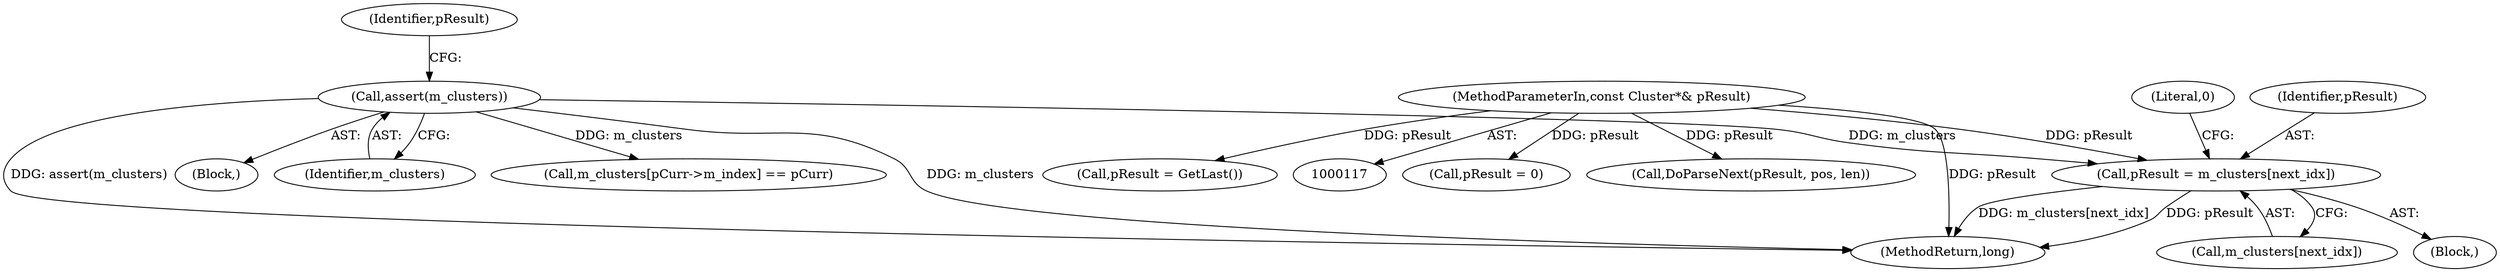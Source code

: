 digraph "0_Android_cc274e2abe8b2a6698a5c47d8aa4bb45f1f9538d_55@array" {
"1000161" [label="(Call,pResult = m_clusters[next_idx])"];
"1000128" [label="(Call,assert(m_clusters))"];
"1000119" [label="(MethodParameterIn,const Cluster*& pResult)"];
"1000163" [label="(Call,m_clusters[next_idx])"];
"1000130" [label="(Call,pResult = 0)"];
"1000161" [label="(Call,pResult = m_clusters[next_idx])"];
"1000122" [label="(Block,)"];
"1000119" [label="(MethodParameterIn,const Cluster*& pResult)"];
"1000128" [label="(Call,assert(m_clusters))"];
"1000160" [label="(Block,)"];
"1000426" [label="(Call,DoParseNext(pResult, pos, len))"];
"1000162" [label="(Identifier,pResult)"];
"1000167" [label="(Literal,0)"];
"1000131" [label="(Identifier,pResult)"];
"1000129" [label="(Identifier,m_clusters)"];
"1000141" [label="(Call,m_clusters[pCurr->m_index] == pCurr)"];
"1000436" [label="(MethodReturn,long)"];
"1000187" [label="(Call,pResult = GetLast())"];
"1000161" -> "1000160"  [label="AST: "];
"1000161" -> "1000163"  [label="CFG: "];
"1000162" -> "1000161"  [label="AST: "];
"1000163" -> "1000161"  [label="AST: "];
"1000167" -> "1000161"  [label="CFG: "];
"1000161" -> "1000436"  [label="DDG: m_clusters[next_idx]"];
"1000161" -> "1000436"  [label="DDG: pResult"];
"1000128" -> "1000161"  [label="DDG: m_clusters"];
"1000119" -> "1000161"  [label="DDG: pResult"];
"1000128" -> "1000122"  [label="AST: "];
"1000128" -> "1000129"  [label="CFG: "];
"1000129" -> "1000128"  [label="AST: "];
"1000131" -> "1000128"  [label="CFG: "];
"1000128" -> "1000436"  [label="DDG: m_clusters"];
"1000128" -> "1000436"  [label="DDG: assert(m_clusters)"];
"1000128" -> "1000141"  [label="DDG: m_clusters"];
"1000119" -> "1000117"  [label="AST: "];
"1000119" -> "1000436"  [label="DDG: pResult"];
"1000119" -> "1000130"  [label="DDG: pResult"];
"1000119" -> "1000187"  [label="DDG: pResult"];
"1000119" -> "1000426"  [label="DDG: pResult"];
}
